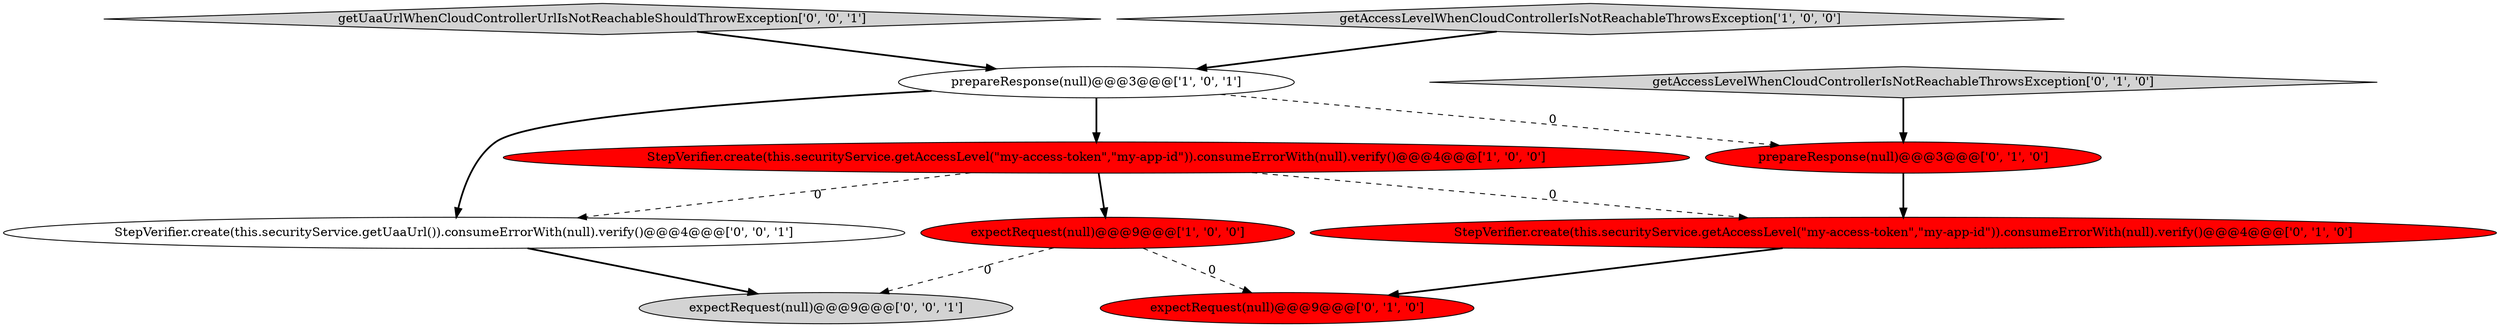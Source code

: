 digraph {
1 [style = filled, label = "expectRequest(null)@@@9@@@['1', '0', '0']", fillcolor = red, shape = ellipse image = "AAA1AAABBB1BBB"];
4 [style = filled, label = "expectRequest(null)@@@9@@@['0', '1', '0']", fillcolor = red, shape = ellipse image = "AAA1AAABBB2BBB"];
10 [style = filled, label = "expectRequest(null)@@@9@@@['0', '0', '1']", fillcolor = lightgray, shape = ellipse image = "AAA0AAABBB3BBB"];
6 [style = filled, label = "StepVerifier.create(this.securityService.getAccessLevel(\"my-access-token\",\"my-app-id\")).consumeErrorWith(null).verify()@@@4@@@['0', '1', '0']", fillcolor = red, shape = ellipse image = "AAA1AAABBB2BBB"];
8 [style = filled, label = "StepVerifier.create(this.securityService.getUaaUrl()).consumeErrorWith(null).verify()@@@4@@@['0', '0', '1']", fillcolor = white, shape = ellipse image = "AAA0AAABBB3BBB"];
7 [style = filled, label = "prepareResponse(null)@@@3@@@['0', '1', '0']", fillcolor = red, shape = ellipse image = "AAA1AAABBB2BBB"];
9 [style = filled, label = "getUaaUrlWhenCloudControllerUrlIsNotReachableShouldThrowException['0', '0', '1']", fillcolor = lightgray, shape = diamond image = "AAA0AAABBB3BBB"];
0 [style = filled, label = "prepareResponse(null)@@@3@@@['1', '0', '1']", fillcolor = white, shape = ellipse image = "AAA0AAABBB1BBB"];
5 [style = filled, label = "getAccessLevelWhenCloudControllerIsNotReachableThrowsException['0', '1', '0']", fillcolor = lightgray, shape = diamond image = "AAA0AAABBB2BBB"];
2 [style = filled, label = "StepVerifier.create(this.securityService.getAccessLevel(\"my-access-token\",\"my-app-id\")).consumeErrorWith(null).verify()@@@4@@@['1', '0', '0']", fillcolor = red, shape = ellipse image = "AAA1AAABBB1BBB"];
3 [style = filled, label = "getAccessLevelWhenCloudControllerIsNotReachableThrowsException['1', '0', '0']", fillcolor = lightgray, shape = diamond image = "AAA0AAABBB1BBB"];
1->4 [style = dashed, label="0"];
5->7 [style = bold, label=""];
6->4 [style = bold, label=""];
8->10 [style = bold, label=""];
1->10 [style = dashed, label="0"];
9->0 [style = bold, label=""];
2->6 [style = dashed, label="0"];
0->7 [style = dashed, label="0"];
2->8 [style = dashed, label="0"];
2->1 [style = bold, label=""];
3->0 [style = bold, label=""];
7->6 [style = bold, label=""];
0->2 [style = bold, label=""];
0->8 [style = bold, label=""];
}
